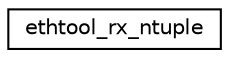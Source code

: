 digraph G
{
  edge [fontname="Helvetica",fontsize="10",labelfontname="Helvetica",labelfontsize="10"];
  node [fontname="Helvetica",fontsize="10",shape=record];
  rankdir="LR";
  Node1 [label="ethtool_rx_ntuple",height=0.2,width=0.4,color="black", fillcolor="white", style="filled",URL="$structethtool__rx__ntuple.html"];
}
